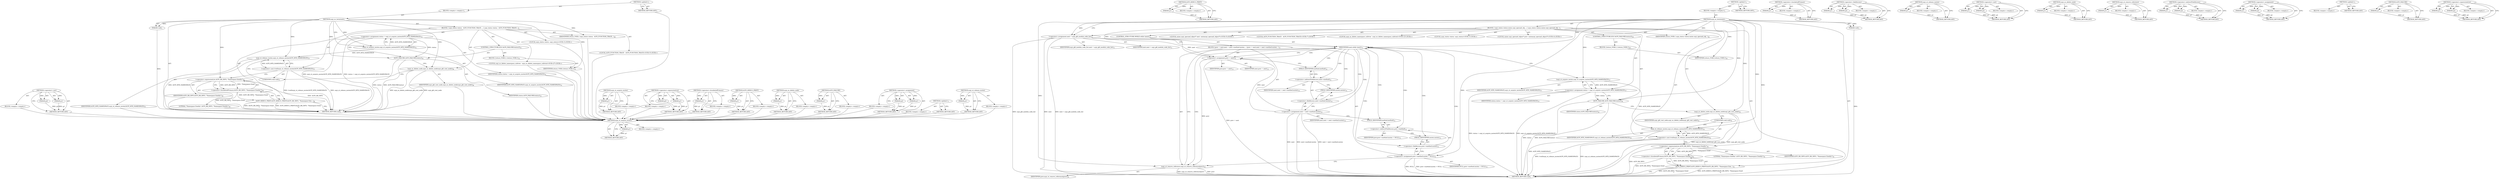 digraph "&lt;operator&gt;.expressionList" {
vulnerable_75 [label=<(METHOD,&lt;operator&gt;.cast)>];
vulnerable_76 [label=<(PARAM,p1)>];
vulnerable_77 [label=<(PARAM,p2)>];
vulnerable_78 [label=<(BLOCK,&lt;empty&gt;,&lt;empty&gt;)>];
vulnerable_79 [label=<(METHOD_RETURN,ANY)>];
vulnerable_6 [label=<(METHOD,&lt;global&gt;)<SUB>1</SUB>>];
vulnerable_7 [label=<(BLOCK,&lt;empty&gt;,&lt;empty&gt;)<SUB>1</SUB>>];
vulnerable_8 [label=<(METHOD,acpi_ns_terminate)<SUB>1</SUB>>];
vulnerable_9 [label=<(PARAM,void)<SUB>1</SUB>>];
vulnerable_10 [label=<(BLOCK,{
 	acpi_status status;
 
 	ACPI_FUNCTION_TRACE...,{
 	acpi_status status;
 
 	ACPI_FUNCTION_TRACE...)<SUB>2</SUB>>];
vulnerable_11 [label="<(LOCAL,acpi_status status: acpi_status)<SUB>3</SUB>>"];
vulnerable_12 [label="<(LOCAL,ACPI_FUNCTION_TRACE : ACPI_FUNCTION_TRACE)<SUB>5</SUB>>"];
vulnerable_13 [label="<(LOCAL,acpi_ns_delete_namespace_subtree : acpi_ns_delete_namespace_subtree)<SUB>27</SUB>>"];
vulnerable_14 [label=<(&lt;operator&gt;.assignment,status = acpi_ut_acquire_mutex(ACPI_MTX_NAMESPACE))<SUB>31</SUB>>];
vulnerable_15 [label=<(IDENTIFIER,status,status = acpi_ut_acquire_mutex(ACPI_MTX_NAMESPACE))<SUB>31</SUB>>];
vulnerable_16 [label=<(acpi_ut_acquire_mutex,acpi_ut_acquire_mutex(ACPI_MTX_NAMESPACE))<SUB>31</SUB>>];
vulnerable_17 [label=<(IDENTIFIER,ACPI_MTX_NAMESPACE,acpi_ut_acquire_mutex(ACPI_MTX_NAMESPACE))<SUB>31</SUB>>];
vulnerable_18 [label=<(CONTROL_STRUCTURE,IF,if (ACPI_FAILURE(status)))<SUB>32</SUB>>];
vulnerable_19 [label=<(ACPI_FAILURE,ACPI_FAILURE(status))<SUB>32</SUB>>];
vulnerable_20 [label=<(IDENTIFIER,status,ACPI_FAILURE(status))<SUB>32</SUB>>];
vulnerable_21 [label=<(BLOCK,{
		return_VOID;
	},{
		return_VOID;
	})<SUB>32</SUB>>];
vulnerable_22 [label=<(IDENTIFIER,return_VOID,{
		return_VOID;
	})<SUB>33</SUB>>];
vulnerable_23 [label=<(acpi_ns_delete_node,acpi_ns_delete_node(acpi_gbl_root_node))<SUB>36</SUB>>];
vulnerable_24 [label=<(IDENTIFIER,acpi_gbl_root_node,acpi_ns_delete_node(acpi_gbl_root_node))<SUB>36</SUB>>];
vulnerable_25 [label=<(&lt;operator&gt;.cast,(void)acpi_ut_release_mutex(ACPI_MTX_NAMESPACE))<SUB>37</SUB>>];
vulnerable_26 [label=<(UNKNOWN,void,void)<SUB>37</SUB>>];
vulnerable_27 [label=<(acpi_ut_release_mutex,acpi_ut_release_mutex(ACPI_MTX_NAMESPACE))<SUB>37</SUB>>];
vulnerable_28 [label=<(IDENTIFIER,ACPI_MTX_NAMESPACE,acpi_ut_release_mutex(ACPI_MTX_NAMESPACE))<SUB>37</SUB>>];
vulnerable_29 [label=<(ACPI_DEBUG_PRINT,ACPI_DEBUG_PRINT((ACPI_DB_INFO, &quot;Namespace free...)<SUB>39</SUB>>];
vulnerable_30 [label=<(&lt;operator&gt;.bracketedPrimary,(ACPI_DB_INFO, &quot;Namespace freed\n&quot;))<SUB>39</SUB>>];
vulnerable_31 [label=<(&lt;operator&gt;.expressionList,ACPI_DB_INFO, &quot;Namespace freed\n&quot;)<SUB>39</SUB>>];
vulnerable_32 [label=<(IDENTIFIER,ACPI_DB_INFO,ACPI_DB_INFO, &quot;Namespace freed\n&quot;)<SUB>39</SUB>>];
vulnerable_33 [label=<(LITERAL,&quot;Namespace freed\n&quot;,ACPI_DB_INFO, &quot;Namespace freed\n&quot;)<SUB>39</SUB>>];
vulnerable_34 [label=<(IDENTIFIER,return_VOID,{
 	acpi_status status;
 
 	ACPI_FUNCTION_TRACE...)<SUB>40</SUB>>];
vulnerable_35 [label=<(METHOD_RETURN,void)<SUB>1</SUB>>];
vulnerable_37 [label=<(METHOD_RETURN,ANY)<SUB>1</SUB>>];
vulnerable_63 [label=<(METHOD,acpi_ut_acquire_mutex)>];
vulnerable_64 [label=<(PARAM,p1)>];
vulnerable_65 [label=<(BLOCK,&lt;empty&gt;,&lt;empty&gt;)>];
vulnerable_66 [label=<(METHOD_RETURN,ANY)>];
vulnerable_92 [label=<(METHOD,&lt;operator&gt;.expressionList)>];
vulnerable_93 [label=<(PARAM,p1)>];
vulnerable_94 [label=<(PARAM,p2)>];
vulnerable_95 [label=<(BLOCK,&lt;empty&gt;,&lt;empty&gt;)>];
vulnerable_96 [label=<(METHOD_RETURN,ANY)>];
vulnerable_88 [label=<(METHOD,&lt;operator&gt;.bracketedPrimary)>];
vulnerable_89 [label=<(PARAM,p1)>];
vulnerable_90 [label=<(BLOCK,&lt;empty&gt;,&lt;empty&gt;)>];
vulnerable_91 [label=<(METHOD_RETURN,ANY)>];
vulnerable_84 [label=<(METHOD,ACPI_DEBUG_PRINT)>];
vulnerable_85 [label=<(PARAM,p1)>];
vulnerable_86 [label=<(BLOCK,&lt;empty&gt;,&lt;empty&gt;)>];
vulnerable_87 [label=<(METHOD_RETURN,ANY)>];
vulnerable_71 [label=<(METHOD,acpi_ns_delete_node)>];
vulnerable_72 [label=<(PARAM,p1)>];
vulnerable_73 [label=<(BLOCK,&lt;empty&gt;,&lt;empty&gt;)>];
vulnerable_74 [label=<(METHOD_RETURN,ANY)>];
vulnerable_67 [label=<(METHOD,ACPI_FAILURE)>];
vulnerable_68 [label=<(PARAM,p1)>];
vulnerable_69 [label=<(BLOCK,&lt;empty&gt;,&lt;empty&gt;)>];
vulnerable_70 [label=<(METHOD_RETURN,ANY)>];
vulnerable_58 [label=<(METHOD,&lt;operator&gt;.assignment)>];
vulnerable_59 [label=<(PARAM,p1)>];
vulnerable_60 [label=<(PARAM,p2)>];
vulnerable_61 [label=<(BLOCK,&lt;empty&gt;,&lt;empty&gt;)>];
vulnerable_62 [label=<(METHOD_RETURN,ANY)>];
vulnerable_52 [label=<(METHOD,&lt;global&gt;)<SUB>1</SUB>>];
vulnerable_53 [label=<(BLOCK,&lt;empty&gt;,&lt;empty&gt;)>];
vulnerable_54 [label=<(METHOD_RETURN,ANY)>];
vulnerable_80 [label=<(METHOD,acpi_ut_release_mutex)>];
vulnerable_81 [label=<(PARAM,p1)>];
vulnerable_82 [label=<(BLOCK,&lt;empty&gt;,&lt;empty&gt;)>];
vulnerable_83 [label=<(METHOD_RETURN,ANY)>];
fixed_106 [label=<(METHOD,acpi_ut_acquire_mutex)>];
fixed_107 [label=<(PARAM,p1)>];
fixed_108 [label=<(BLOCK,&lt;empty&gt;,&lt;empty&gt;)>];
fixed_109 [label=<(METHOD_RETURN,ANY)>];
fixed_127 [label=<(METHOD,ACPI_DEBUG_PRINT)>];
fixed_128 [label=<(PARAM,p1)>];
fixed_129 [label=<(BLOCK,&lt;empty&gt;,&lt;empty&gt;)>];
fixed_130 [label=<(METHOD_RETURN,ANY)>];
fixed_6 [label=<(METHOD,&lt;global&gt;)<SUB>1</SUB>>];
fixed_7 [label=<(BLOCK,&lt;empty&gt;,&lt;empty&gt;)<SUB>1</SUB>>];
fixed_8 [label=<(METHOD,acpi_ns_terminate)<SUB>1</SUB>>];
fixed_9 [label=<(PARAM,void)<SUB>1</SUB>>];
fixed_10 [label=<(BLOCK,{
 	acpi_status status;
	union acpi_operand_obj...,{
 	acpi_status status;
	union acpi_operand_obj...)<SUB>2</SUB>>];
fixed_11 [label="<(LOCAL,acpi_status status: acpi_status)<SUB>3</SUB>>"];
fixed_12 [label="<(LOCAL,union acpi_operand_object* prev: unionacpi_operand_object*)<SUB>4</SUB>>"];
fixed_13 [label="<(LOCAL,union acpi_operand_object* next: unionacpi_operand_object*)<SUB>5</SUB>>"];
fixed_14 [label="<(LOCAL,ACPI_FUNCTION_TRACE : ACPI_FUNCTION_TRACE)<SUB>7</SUB>>"];
fixed_15 [label=<(&lt;operator&gt;.assignment,next = acpi_gbl_module_code_list)<SUB>11</SUB>>];
fixed_16 [label=<(IDENTIFIER,next,next = acpi_gbl_module_code_list)<SUB>11</SUB>>];
fixed_17 [label=<(IDENTIFIER,acpi_gbl_module_code_list,next = acpi_gbl_module_code_list)<SUB>11</SUB>>];
fixed_18 [label=<(CONTROL_STRUCTURE,WHILE,while (next))<SUB>12</SUB>>];
fixed_19 [label=<(IDENTIFIER,next,while (next))<SUB>12</SUB>>];
fixed_20 [label=<(BLOCK,{
		prev = next;
		next = next-&gt;method.mutex;
	...,{
		prev = next;
		next = next-&gt;method.mutex;
	...)<SUB>12</SUB>>];
fixed_21 [label=<(&lt;operator&gt;.assignment,prev = next)<SUB>13</SUB>>];
fixed_22 [label=<(IDENTIFIER,prev,prev = next)<SUB>13</SUB>>];
fixed_23 [label=<(IDENTIFIER,next,prev = next)<SUB>13</SUB>>];
fixed_24 [label=<(&lt;operator&gt;.assignment,next = next-&gt;method.mutex)<SUB>14</SUB>>];
fixed_25 [label=<(IDENTIFIER,next,next = next-&gt;method.mutex)<SUB>14</SUB>>];
fixed_26 [label=<(&lt;operator&gt;.fieldAccess,next-&gt;method.mutex)<SUB>14</SUB>>];
fixed_27 [label=<(&lt;operator&gt;.indirectFieldAccess,next-&gt;method)<SUB>14</SUB>>];
fixed_28 [label=<(IDENTIFIER,next,next = next-&gt;method.mutex)<SUB>14</SUB>>];
fixed_29 [label=<(FIELD_IDENTIFIER,method,method)<SUB>14</SUB>>];
fixed_30 [label=<(FIELD_IDENTIFIER,mutex,mutex)<SUB>14</SUB>>];
fixed_31 [label=<(&lt;operator&gt;.assignment,prev-&gt;method.mutex = NULL)<SUB>15</SUB>>];
fixed_32 [label=<(&lt;operator&gt;.fieldAccess,prev-&gt;method.mutex)<SUB>15</SUB>>];
fixed_33 [label=<(&lt;operator&gt;.indirectFieldAccess,prev-&gt;method)<SUB>15</SUB>>];
fixed_34 [label=<(IDENTIFIER,prev,prev-&gt;method.mutex = NULL)<SUB>15</SUB>>];
fixed_35 [label=<(FIELD_IDENTIFIER,method,method)<SUB>15</SUB>>];
fixed_36 [label=<(FIELD_IDENTIFIER,mutex,mutex)<SUB>15</SUB>>];
fixed_37 [label=<(IDENTIFIER,NULL,prev-&gt;method.mutex = NULL)<SUB>15</SUB>>];
fixed_38 [label=<(acpi_ut_remove_reference,acpi_ut_remove_reference(prev))<SUB>16</SUB>>];
fixed_39 [label=<(IDENTIFIER,prev,acpi_ut_remove_reference(prev))<SUB>16</SUB>>];
fixed_40 [label="<(LOCAL,acpi_ns_delete_namespace_subtree : acpi_ns_delete_namespace_subtree)<SUB>23</SUB>>"];
fixed_41 [label=<(&lt;operator&gt;.assignment,status = acpi_ut_acquire_mutex(ACPI_MTX_NAMESPACE))<SUB>27</SUB>>];
fixed_42 [label=<(IDENTIFIER,status,status = acpi_ut_acquire_mutex(ACPI_MTX_NAMESPACE))<SUB>27</SUB>>];
fixed_43 [label=<(acpi_ut_acquire_mutex,acpi_ut_acquire_mutex(ACPI_MTX_NAMESPACE))<SUB>27</SUB>>];
fixed_44 [label=<(IDENTIFIER,ACPI_MTX_NAMESPACE,acpi_ut_acquire_mutex(ACPI_MTX_NAMESPACE))<SUB>27</SUB>>];
fixed_45 [label=<(CONTROL_STRUCTURE,IF,if (ACPI_FAILURE(status)))<SUB>28</SUB>>];
fixed_46 [label=<(ACPI_FAILURE,ACPI_FAILURE(status))<SUB>28</SUB>>];
fixed_47 [label=<(IDENTIFIER,status,ACPI_FAILURE(status))<SUB>28</SUB>>];
fixed_48 [label=<(BLOCK,{
		return_VOID;
	},{
		return_VOID;
	})<SUB>28</SUB>>];
fixed_49 [label=<(IDENTIFIER,return_VOID,{
		return_VOID;
	})<SUB>29</SUB>>];
fixed_50 [label=<(acpi_ns_delete_node,acpi_ns_delete_node(acpi_gbl_root_node))<SUB>32</SUB>>];
fixed_51 [label=<(IDENTIFIER,acpi_gbl_root_node,acpi_ns_delete_node(acpi_gbl_root_node))<SUB>32</SUB>>];
fixed_52 [label=<(&lt;operator&gt;.cast,(void)acpi_ut_release_mutex(ACPI_MTX_NAMESPACE))<SUB>33</SUB>>];
fixed_53 [label=<(UNKNOWN,void,void)<SUB>33</SUB>>];
fixed_54 [label=<(acpi_ut_release_mutex,acpi_ut_release_mutex(ACPI_MTX_NAMESPACE))<SUB>33</SUB>>];
fixed_55 [label=<(IDENTIFIER,ACPI_MTX_NAMESPACE,acpi_ut_release_mutex(ACPI_MTX_NAMESPACE))<SUB>33</SUB>>];
fixed_56 [label=<(ACPI_DEBUG_PRINT,ACPI_DEBUG_PRINT((ACPI_DB_INFO, &quot;Namespace free...)<SUB>35</SUB>>];
fixed_57 [label=<(&lt;operator&gt;.bracketedPrimary,(ACPI_DB_INFO, &quot;Namespace freed\n&quot;))<SUB>35</SUB>>];
fixed_58 [label=<(&lt;operator&gt;.expressionList,ACPI_DB_INFO, &quot;Namespace freed\n&quot;)<SUB>35</SUB>>];
fixed_59 [label=<(IDENTIFIER,ACPI_DB_INFO,ACPI_DB_INFO, &quot;Namespace freed\n&quot;)<SUB>35</SUB>>];
fixed_60 [label=<(LITERAL,&quot;Namespace freed\n&quot;,ACPI_DB_INFO, &quot;Namespace freed\n&quot;)<SUB>35</SUB>>];
fixed_61 [label=<(IDENTIFIER,return_VOID,{
 	acpi_status status;
	union acpi_operand_obj...)<SUB>36</SUB>>];
fixed_62 [label=<(METHOD_RETURN,void)<SUB>1</SUB>>];
fixed_64 [label=<(METHOD_RETURN,ANY)<SUB>1</SUB>>];
fixed_131 [label=<(METHOD,&lt;operator&gt;.bracketedPrimary)>];
fixed_132 [label=<(PARAM,p1)>];
fixed_133 [label=<(BLOCK,&lt;empty&gt;,&lt;empty&gt;)>];
fixed_134 [label=<(METHOD_RETURN,ANY)>];
fixed_92 [label=<(METHOD,&lt;operator&gt;.fieldAccess)>];
fixed_93 [label=<(PARAM,p1)>];
fixed_94 [label=<(PARAM,p2)>];
fixed_95 [label=<(BLOCK,&lt;empty&gt;,&lt;empty&gt;)>];
fixed_96 [label=<(METHOD_RETURN,ANY)>];
fixed_123 [label=<(METHOD,acpi_ut_release_mutex)>];
fixed_124 [label=<(PARAM,p1)>];
fixed_125 [label=<(BLOCK,&lt;empty&gt;,&lt;empty&gt;)>];
fixed_126 [label=<(METHOD_RETURN,ANY)>];
fixed_118 [label=<(METHOD,&lt;operator&gt;.cast)>];
fixed_119 [label=<(PARAM,p1)>];
fixed_120 [label=<(PARAM,p2)>];
fixed_121 [label=<(BLOCK,&lt;empty&gt;,&lt;empty&gt;)>];
fixed_122 [label=<(METHOD_RETURN,ANY)>];
fixed_114 [label=<(METHOD,acpi_ns_delete_node)>];
fixed_115 [label=<(PARAM,p1)>];
fixed_116 [label=<(BLOCK,&lt;empty&gt;,&lt;empty&gt;)>];
fixed_117 [label=<(METHOD_RETURN,ANY)>];
fixed_102 [label=<(METHOD,acpi_ut_remove_reference)>];
fixed_103 [label=<(PARAM,p1)>];
fixed_104 [label=<(BLOCK,&lt;empty&gt;,&lt;empty&gt;)>];
fixed_105 [label=<(METHOD_RETURN,ANY)>];
fixed_97 [label=<(METHOD,&lt;operator&gt;.indirectFieldAccess)>];
fixed_98 [label=<(PARAM,p1)>];
fixed_99 [label=<(PARAM,p2)>];
fixed_100 [label=<(BLOCK,&lt;empty&gt;,&lt;empty&gt;)>];
fixed_101 [label=<(METHOD_RETURN,ANY)>];
fixed_87 [label=<(METHOD,&lt;operator&gt;.assignment)>];
fixed_88 [label=<(PARAM,p1)>];
fixed_89 [label=<(PARAM,p2)>];
fixed_90 [label=<(BLOCK,&lt;empty&gt;,&lt;empty&gt;)>];
fixed_91 [label=<(METHOD_RETURN,ANY)>];
fixed_81 [label=<(METHOD,&lt;global&gt;)<SUB>1</SUB>>];
fixed_82 [label=<(BLOCK,&lt;empty&gt;,&lt;empty&gt;)>];
fixed_83 [label=<(METHOD_RETURN,ANY)>];
fixed_110 [label=<(METHOD,ACPI_FAILURE)>];
fixed_111 [label=<(PARAM,p1)>];
fixed_112 [label=<(BLOCK,&lt;empty&gt;,&lt;empty&gt;)>];
fixed_113 [label=<(METHOD_RETURN,ANY)>];
fixed_135 [label=<(METHOD,&lt;operator&gt;.expressionList)>];
fixed_136 [label=<(PARAM,p1)>];
fixed_137 [label=<(PARAM,p2)>];
fixed_138 [label=<(BLOCK,&lt;empty&gt;,&lt;empty&gt;)>];
fixed_139 [label=<(METHOD_RETURN,ANY)>];
vulnerable_75 -> vulnerable_76  [key=0, label="AST: "];
vulnerable_75 -> vulnerable_76  [key=1, label="DDG: "];
vulnerable_75 -> vulnerable_78  [key=0, label="AST: "];
vulnerable_75 -> vulnerable_77  [key=0, label="AST: "];
vulnerable_75 -> vulnerable_77  [key=1, label="DDG: "];
vulnerable_75 -> vulnerable_79  [key=0, label="AST: "];
vulnerable_75 -> vulnerable_79  [key=1, label="CFG: "];
vulnerable_76 -> vulnerable_79  [key=0, label="DDG: p1"];
vulnerable_77 -> vulnerable_79  [key=0, label="DDG: p2"];
vulnerable_78 -> fixed_106  [key=0];
vulnerable_79 -> fixed_106  [key=0];
vulnerable_6 -> vulnerable_7  [key=0, label="AST: "];
vulnerable_6 -> vulnerable_37  [key=0, label="AST: "];
vulnerable_6 -> vulnerable_37  [key=1, label="CFG: "];
vulnerable_7 -> vulnerable_8  [key=0, label="AST: "];
vulnerable_8 -> vulnerable_9  [key=0, label="AST: "];
vulnerable_8 -> vulnerable_9  [key=1, label="DDG: "];
vulnerable_8 -> vulnerable_10  [key=0, label="AST: "];
vulnerable_8 -> vulnerable_35  [key=0, label="AST: "];
vulnerable_8 -> vulnerable_16  [key=0, label="CFG: "];
vulnerable_8 -> vulnerable_16  [key=1, label="DDG: "];
vulnerable_8 -> vulnerable_34  [key=0, label="DDG: "];
vulnerable_8 -> vulnerable_23  [key=0, label="DDG: "];
vulnerable_8 -> vulnerable_19  [key=0, label="DDG: "];
vulnerable_8 -> vulnerable_22  [key=0, label="DDG: "];
vulnerable_8 -> vulnerable_27  [key=0, label="DDG: "];
vulnerable_8 -> vulnerable_31  [key=0, label="DDG: "];
vulnerable_9 -> vulnerable_35  [key=0, label="DDG: "];
vulnerable_10 -> vulnerable_11  [key=0, label="AST: "];
vulnerable_10 -> vulnerable_12  [key=0, label="AST: "];
vulnerable_10 -> vulnerable_13  [key=0, label="AST: "];
vulnerable_10 -> vulnerable_14  [key=0, label="AST: "];
vulnerable_10 -> vulnerable_18  [key=0, label="AST: "];
vulnerable_10 -> vulnerable_23  [key=0, label="AST: "];
vulnerable_10 -> vulnerable_25  [key=0, label="AST: "];
vulnerable_10 -> vulnerable_29  [key=0, label="AST: "];
vulnerable_10 -> vulnerable_34  [key=0, label="AST: "];
vulnerable_11 -> fixed_106  [key=0];
vulnerable_12 -> fixed_106  [key=0];
vulnerable_13 -> fixed_106  [key=0];
vulnerable_14 -> vulnerable_15  [key=0, label="AST: "];
vulnerable_14 -> vulnerable_16  [key=0, label="AST: "];
vulnerable_14 -> vulnerable_19  [key=0, label="CFG: "];
vulnerable_14 -> vulnerable_19  [key=1, label="DDG: status"];
vulnerable_14 -> vulnerable_35  [key=0, label="DDG: acpi_ut_acquire_mutex(ACPI_MTX_NAMESPACE)"];
vulnerable_14 -> vulnerable_35  [key=1, label="DDG: status = acpi_ut_acquire_mutex(ACPI_MTX_NAMESPACE)"];
vulnerable_15 -> fixed_106  [key=0];
vulnerable_16 -> vulnerable_17  [key=0, label="AST: "];
vulnerable_16 -> vulnerable_14  [key=0, label="CFG: "];
vulnerable_16 -> vulnerable_14  [key=1, label="DDG: ACPI_MTX_NAMESPACE"];
vulnerable_16 -> vulnerable_27  [key=0, label="DDG: ACPI_MTX_NAMESPACE"];
vulnerable_17 -> fixed_106  [key=0];
vulnerable_18 -> vulnerable_19  [key=0, label="AST: "];
vulnerable_18 -> vulnerable_21  [key=0, label="AST: "];
vulnerable_19 -> vulnerable_20  [key=0, label="AST: "];
vulnerable_19 -> vulnerable_23  [key=0, label="CFG: "];
vulnerable_19 -> vulnerable_35  [key=0, label="DDG: status"];
vulnerable_19 -> vulnerable_35  [key=1, label="DDG: ACPI_FAILURE(status)"];
vulnerable_20 -> fixed_106  [key=0];
vulnerable_21 -> vulnerable_22  [key=0, label="AST: "];
vulnerable_22 -> fixed_106  [key=0];
vulnerable_23 -> vulnerable_24  [key=0, label="AST: "];
vulnerable_23 -> vulnerable_26  [key=0, label="CFG: "];
vulnerable_23 -> vulnerable_35  [key=0, label="DDG: acpi_ns_delete_node(acpi_gbl_root_node)"];
vulnerable_23 -> vulnerable_35  [key=1, label="DDG: acpi_gbl_root_node"];
vulnerable_24 -> fixed_106  [key=0];
vulnerable_25 -> vulnerable_26  [key=0, label="AST: "];
vulnerable_25 -> vulnerable_27  [key=0, label="AST: "];
vulnerable_25 -> vulnerable_31  [key=0, label="CFG: "];
vulnerable_25 -> vulnerable_35  [key=0, label="DDG: acpi_ut_release_mutex(ACPI_MTX_NAMESPACE)"];
vulnerable_25 -> vulnerable_35  [key=1, label="DDG: (void)acpi_ut_release_mutex(ACPI_MTX_NAMESPACE)"];
vulnerable_26 -> vulnerable_27  [key=0, label="CFG: "];
vulnerable_27 -> vulnerable_28  [key=0, label="AST: "];
vulnerable_27 -> vulnerable_25  [key=0, label="CFG: "];
vulnerable_27 -> vulnerable_25  [key=1, label="DDG: ACPI_MTX_NAMESPACE"];
vulnerable_27 -> vulnerable_35  [key=0, label="DDG: ACPI_MTX_NAMESPACE"];
vulnerable_28 -> fixed_106  [key=0];
vulnerable_29 -> vulnerable_30  [key=0, label="AST: "];
vulnerable_29 -> vulnerable_35  [key=0, label="CFG: "];
vulnerable_29 -> vulnerable_35  [key=1, label="DDG: (ACPI_DB_INFO, &quot;Namespace freed\n&quot;)"];
vulnerable_29 -> vulnerable_35  [key=2, label="DDG: ACPI_DEBUG_PRINT((ACPI_DB_INFO, &quot;Namespace freed\n&quot;))"];
vulnerable_30 -> vulnerable_31  [key=0, label="AST: "];
vulnerable_30 -> vulnerable_29  [key=0, label="CFG: "];
vulnerable_30 -> vulnerable_29  [key=1, label="DDG: ACPI_DB_INFO, &quot;Namespace freed\n&quot;"];
vulnerable_30 -> vulnerable_35  [key=0, label="DDG: ACPI_DB_INFO, &quot;Namespace freed\n&quot;"];
vulnerable_31 -> vulnerable_32  [key=0, label="AST: "];
vulnerable_31 -> vulnerable_33  [key=0, label="AST: "];
vulnerable_31 -> vulnerable_30  [key=0, label="CFG: "];
vulnerable_31 -> vulnerable_30  [key=1, label="DDG: ACPI_DB_INFO"];
vulnerable_31 -> vulnerable_30  [key=2, label="DDG: &quot;Namespace freed\n&quot;"];
vulnerable_31 -> vulnerable_35  [key=0, label="DDG: ACPI_DB_INFO"];
vulnerable_32 -> fixed_106  [key=0];
vulnerable_33 -> fixed_106  [key=0];
vulnerable_34 -> fixed_106  [key=0];
vulnerable_35 -> fixed_106  [key=0];
vulnerable_37 -> fixed_106  [key=0];
vulnerable_63 -> vulnerable_64  [key=0, label="AST: "];
vulnerable_63 -> vulnerable_64  [key=1, label="DDG: "];
vulnerable_63 -> vulnerable_65  [key=0, label="AST: "];
vulnerable_63 -> vulnerable_66  [key=0, label="AST: "];
vulnerable_63 -> vulnerable_66  [key=1, label="CFG: "];
vulnerable_64 -> vulnerable_66  [key=0, label="DDG: p1"];
vulnerable_65 -> fixed_106  [key=0];
vulnerable_66 -> fixed_106  [key=0];
vulnerable_92 -> vulnerable_93  [key=0, label="AST: "];
vulnerable_92 -> vulnerable_93  [key=1, label="DDG: "];
vulnerable_92 -> vulnerable_95  [key=0, label="AST: "];
vulnerable_92 -> vulnerable_94  [key=0, label="AST: "];
vulnerable_92 -> vulnerable_94  [key=1, label="DDG: "];
vulnerable_92 -> vulnerable_96  [key=0, label="AST: "];
vulnerable_92 -> vulnerable_96  [key=1, label="CFG: "];
vulnerable_93 -> vulnerable_96  [key=0, label="DDG: p1"];
vulnerable_94 -> vulnerable_96  [key=0, label="DDG: p2"];
vulnerable_95 -> fixed_106  [key=0];
vulnerable_96 -> fixed_106  [key=0];
vulnerable_88 -> vulnerable_89  [key=0, label="AST: "];
vulnerable_88 -> vulnerable_89  [key=1, label="DDG: "];
vulnerable_88 -> vulnerable_90  [key=0, label="AST: "];
vulnerable_88 -> vulnerable_91  [key=0, label="AST: "];
vulnerable_88 -> vulnerable_91  [key=1, label="CFG: "];
vulnerable_89 -> vulnerable_91  [key=0, label="DDG: p1"];
vulnerable_90 -> fixed_106  [key=0];
vulnerable_91 -> fixed_106  [key=0];
vulnerable_84 -> vulnerable_85  [key=0, label="AST: "];
vulnerable_84 -> vulnerable_85  [key=1, label="DDG: "];
vulnerable_84 -> vulnerable_86  [key=0, label="AST: "];
vulnerable_84 -> vulnerable_87  [key=0, label="AST: "];
vulnerable_84 -> vulnerable_87  [key=1, label="CFG: "];
vulnerable_85 -> vulnerable_87  [key=0, label="DDG: p1"];
vulnerable_86 -> fixed_106  [key=0];
vulnerable_87 -> fixed_106  [key=0];
vulnerable_71 -> vulnerable_72  [key=0, label="AST: "];
vulnerable_71 -> vulnerable_72  [key=1, label="DDG: "];
vulnerable_71 -> vulnerable_73  [key=0, label="AST: "];
vulnerable_71 -> vulnerable_74  [key=0, label="AST: "];
vulnerable_71 -> vulnerable_74  [key=1, label="CFG: "];
vulnerable_72 -> vulnerable_74  [key=0, label="DDG: p1"];
vulnerable_73 -> fixed_106  [key=0];
vulnerable_74 -> fixed_106  [key=0];
vulnerable_67 -> vulnerable_68  [key=0, label="AST: "];
vulnerable_67 -> vulnerable_68  [key=1, label="DDG: "];
vulnerable_67 -> vulnerable_69  [key=0, label="AST: "];
vulnerable_67 -> vulnerable_70  [key=0, label="AST: "];
vulnerable_67 -> vulnerable_70  [key=1, label="CFG: "];
vulnerable_68 -> vulnerable_70  [key=0, label="DDG: p1"];
vulnerable_69 -> fixed_106  [key=0];
vulnerable_70 -> fixed_106  [key=0];
vulnerable_58 -> vulnerable_59  [key=0, label="AST: "];
vulnerable_58 -> vulnerable_59  [key=1, label="DDG: "];
vulnerable_58 -> vulnerable_61  [key=0, label="AST: "];
vulnerable_58 -> vulnerable_60  [key=0, label="AST: "];
vulnerable_58 -> vulnerable_60  [key=1, label="DDG: "];
vulnerable_58 -> vulnerable_62  [key=0, label="AST: "];
vulnerable_58 -> vulnerable_62  [key=1, label="CFG: "];
vulnerable_59 -> vulnerable_62  [key=0, label="DDG: p1"];
vulnerable_60 -> vulnerable_62  [key=0, label="DDG: p2"];
vulnerable_61 -> fixed_106  [key=0];
vulnerable_62 -> fixed_106  [key=0];
vulnerable_52 -> vulnerable_53  [key=0, label="AST: "];
vulnerable_52 -> vulnerable_54  [key=0, label="AST: "];
vulnerable_52 -> vulnerable_54  [key=1, label="CFG: "];
vulnerable_53 -> fixed_106  [key=0];
vulnerable_54 -> fixed_106  [key=0];
vulnerable_80 -> vulnerable_81  [key=0, label="AST: "];
vulnerable_80 -> vulnerable_81  [key=1, label="DDG: "];
vulnerable_80 -> vulnerable_82  [key=0, label="AST: "];
vulnerable_80 -> vulnerable_83  [key=0, label="AST: "];
vulnerable_80 -> vulnerable_83  [key=1, label="CFG: "];
vulnerable_81 -> vulnerable_83  [key=0, label="DDG: p1"];
vulnerable_82 -> fixed_106  [key=0];
vulnerable_83 -> fixed_106  [key=0];
fixed_106 -> fixed_107  [key=0, label="AST: "];
fixed_106 -> fixed_107  [key=1, label="DDG: "];
fixed_106 -> fixed_108  [key=0, label="AST: "];
fixed_106 -> fixed_109  [key=0, label="AST: "];
fixed_106 -> fixed_109  [key=1, label="CFG: "];
fixed_107 -> fixed_109  [key=0, label="DDG: p1"];
fixed_127 -> fixed_128  [key=0, label="AST: "];
fixed_127 -> fixed_128  [key=1, label="DDG: "];
fixed_127 -> fixed_129  [key=0, label="AST: "];
fixed_127 -> fixed_130  [key=0, label="AST: "];
fixed_127 -> fixed_130  [key=1, label="CFG: "];
fixed_128 -> fixed_130  [key=0, label="DDG: p1"];
fixed_6 -> fixed_7  [key=0, label="AST: "];
fixed_6 -> fixed_64  [key=0, label="AST: "];
fixed_6 -> fixed_64  [key=1, label="CFG: "];
fixed_7 -> fixed_8  [key=0, label="AST: "];
fixed_8 -> fixed_9  [key=0, label="AST: "];
fixed_8 -> fixed_9  [key=1, label="DDG: "];
fixed_8 -> fixed_10  [key=0, label="AST: "];
fixed_8 -> fixed_62  [key=0, label="AST: "];
fixed_8 -> fixed_15  [key=0, label="CFG: "];
fixed_8 -> fixed_15  [key=1, label="DDG: "];
fixed_8 -> fixed_61  [key=0, label="DDG: "];
fixed_8 -> fixed_19  [key=0, label="DDG: "];
fixed_8 -> fixed_50  [key=0, label="DDG: "];
fixed_8 -> fixed_21  [key=0, label="DDG: "];
fixed_8 -> fixed_31  [key=0, label="DDG: "];
fixed_8 -> fixed_43  [key=0, label="DDG: "];
fixed_8 -> fixed_46  [key=0, label="DDG: "];
fixed_8 -> fixed_49  [key=0, label="DDG: "];
fixed_8 -> fixed_54  [key=0, label="DDG: "];
fixed_8 -> fixed_38  [key=0, label="DDG: "];
fixed_8 -> fixed_58  [key=0, label="DDG: "];
fixed_9 -> fixed_62  [key=0, label="DDG: "];
fixed_10 -> fixed_11  [key=0, label="AST: "];
fixed_10 -> fixed_12  [key=0, label="AST: "];
fixed_10 -> fixed_13  [key=0, label="AST: "];
fixed_10 -> fixed_14  [key=0, label="AST: "];
fixed_10 -> fixed_15  [key=0, label="AST: "];
fixed_10 -> fixed_18  [key=0, label="AST: "];
fixed_10 -> fixed_40  [key=0, label="AST: "];
fixed_10 -> fixed_41  [key=0, label="AST: "];
fixed_10 -> fixed_45  [key=0, label="AST: "];
fixed_10 -> fixed_50  [key=0, label="AST: "];
fixed_10 -> fixed_52  [key=0, label="AST: "];
fixed_10 -> fixed_56  [key=0, label="AST: "];
fixed_10 -> fixed_61  [key=0, label="AST: "];
fixed_15 -> fixed_16  [key=0, label="AST: "];
fixed_15 -> fixed_17  [key=0, label="AST: "];
fixed_15 -> fixed_19  [key=0, label="CFG: "];
fixed_15 -> fixed_62  [key=0, label="DDG: next"];
fixed_15 -> fixed_62  [key=1, label="DDG: next = acpi_gbl_module_code_list"];
fixed_15 -> fixed_62  [key=2, label="DDG: acpi_gbl_module_code_list"];
fixed_15 -> fixed_21  [key=0, label="DDG: next"];
fixed_18 -> fixed_19  [key=0, label="AST: "];
fixed_18 -> fixed_20  [key=0, label="AST: "];
fixed_19 -> fixed_21  [key=0, label="CFG: "];
fixed_19 -> fixed_21  [key=1, label="CDG: "];
fixed_19 -> fixed_43  [key=0, label="CFG: "];
fixed_19 -> fixed_24  [key=0, label="CDG: "];
fixed_19 -> fixed_30  [key=0, label="CDG: "];
fixed_19 -> fixed_29  [key=0, label="CDG: "];
fixed_19 -> fixed_32  [key=0, label="CDG: "];
fixed_19 -> fixed_33  [key=0, label="CDG: "];
fixed_19 -> fixed_26  [key=0, label="CDG: "];
fixed_19 -> fixed_19  [key=0, label="CDG: "];
fixed_19 -> fixed_36  [key=0, label="CDG: "];
fixed_19 -> fixed_35  [key=0, label="CDG: "];
fixed_19 -> fixed_38  [key=0, label="CDG: "];
fixed_19 -> fixed_27  [key=0, label="CDG: "];
fixed_19 -> fixed_31  [key=0, label="CDG: "];
fixed_20 -> fixed_21  [key=0, label="AST: "];
fixed_20 -> fixed_24  [key=0, label="AST: "];
fixed_20 -> fixed_31  [key=0, label="AST: "];
fixed_20 -> fixed_38  [key=0, label="AST: "];
fixed_21 -> fixed_22  [key=0, label="AST: "];
fixed_21 -> fixed_23  [key=0, label="AST: "];
fixed_21 -> fixed_29  [key=0, label="CFG: "];
fixed_21 -> fixed_62  [key=0, label="DDG: prev = next"];
fixed_21 -> fixed_38  [key=0, label="DDG: prev"];
fixed_24 -> fixed_25  [key=0, label="AST: "];
fixed_24 -> fixed_26  [key=0, label="AST: "];
fixed_24 -> fixed_35  [key=0, label="CFG: "];
fixed_24 -> fixed_62  [key=0, label="DDG: next"];
fixed_24 -> fixed_62  [key=1, label="DDG: next-&gt;method.mutex"];
fixed_24 -> fixed_62  [key=2, label="DDG: next = next-&gt;method.mutex"];
fixed_24 -> fixed_21  [key=0, label="DDG: next"];
fixed_26 -> fixed_27  [key=0, label="AST: "];
fixed_26 -> fixed_30  [key=0, label="AST: "];
fixed_26 -> fixed_24  [key=0, label="CFG: "];
fixed_27 -> fixed_28  [key=0, label="AST: "];
fixed_27 -> fixed_29  [key=0, label="AST: "];
fixed_27 -> fixed_30  [key=0, label="CFG: "];
fixed_29 -> fixed_27  [key=0, label="CFG: "];
fixed_30 -> fixed_26  [key=0, label="CFG: "];
fixed_31 -> fixed_32  [key=0, label="AST: "];
fixed_31 -> fixed_37  [key=0, label="AST: "];
fixed_31 -> fixed_38  [key=0, label="CFG: "];
fixed_31 -> fixed_62  [key=0, label="DDG: prev-&gt;method.mutex = NULL"];
fixed_31 -> fixed_62  [key=1, label="DDG: NULL"];
fixed_32 -> fixed_33  [key=0, label="AST: "];
fixed_32 -> fixed_36  [key=0, label="AST: "];
fixed_32 -> fixed_31  [key=0, label="CFG: "];
fixed_33 -> fixed_34  [key=0, label="AST: "];
fixed_33 -> fixed_35  [key=0, label="AST: "];
fixed_33 -> fixed_36  [key=0, label="CFG: "];
fixed_35 -> fixed_33  [key=0, label="CFG: "];
fixed_36 -> fixed_32  [key=0, label="CFG: "];
fixed_38 -> fixed_39  [key=0, label="AST: "];
fixed_38 -> fixed_19  [key=0, label="CFG: "];
fixed_38 -> fixed_62  [key=0, label="DDG: prev"];
fixed_38 -> fixed_62  [key=1, label="DDG: acpi_ut_remove_reference(prev)"];
fixed_41 -> fixed_42  [key=0, label="AST: "];
fixed_41 -> fixed_43  [key=0, label="AST: "];
fixed_41 -> fixed_46  [key=0, label="CFG: "];
fixed_41 -> fixed_46  [key=1, label="DDG: status"];
fixed_41 -> fixed_62  [key=0, label="DDG: acpi_ut_acquire_mutex(ACPI_MTX_NAMESPACE)"];
fixed_41 -> fixed_62  [key=1, label="DDG: status = acpi_ut_acquire_mutex(ACPI_MTX_NAMESPACE)"];
fixed_43 -> fixed_44  [key=0, label="AST: "];
fixed_43 -> fixed_41  [key=0, label="CFG: "];
fixed_43 -> fixed_41  [key=1, label="DDG: ACPI_MTX_NAMESPACE"];
fixed_43 -> fixed_54  [key=0, label="DDG: ACPI_MTX_NAMESPACE"];
fixed_45 -> fixed_46  [key=0, label="AST: "];
fixed_45 -> fixed_48  [key=0, label="AST: "];
fixed_46 -> fixed_47  [key=0, label="AST: "];
fixed_46 -> fixed_50  [key=0, label="CFG: "];
fixed_46 -> fixed_62  [key=0, label="DDG: status"];
fixed_46 -> fixed_62  [key=1, label="DDG: ACPI_FAILURE(status)"];
fixed_48 -> fixed_49  [key=0, label="AST: "];
fixed_50 -> fixed_51  [key=0, label="AST: "];
fixed_50 -> fixed_53  [key=0, label="CFG: "];
fixed_50 -> fixed_62  [key=0, label="DDG: acpi_ns_delete_node(acpi_gbl_root_node)"];
fixed_50 -> fixed_62  [key=1, label="DDG: acpi_gbl_root_node"];
fixed_52 -> fixed_53  [key=0, label="AST: "];
fixed_52 -> fixed_54  [key=0, label="AST: "];
fixed_52 -> fixed_58  [key=0, label="CFG: "];
fixed_52 -> fixed_62  [key=0, label="DDG: acpi_ut_release_mutex(ACPI_MTX_NAMESPACE)"];
fixed_52 -> fixed_62  [key=1, label="DDG: (void)acpi_ut_release_mutex(ACPI_MTX_NAMESPACE)"];
fixed_53 -> fixed_54  [key=0, label="CFG: "];
fixed_54 -> fixed_55  [key=0, label="AST: "];
fixed_54 -> fixed_52  [key=0, label="CFG: "];
fixed_54 -> fixed_52  [key=1, label="DDG: ACPI_MTX_NAMESPACE"];
fixed_54 -> fixed_62  [key=0, label="DDG: ACPI_MTX_NAMESPACE"];
fixed_56 -> fixed_57  [key=0, label="AST: "];
fixed_56 -> fixed_62  [key=0, label="CFG: "];
fixed_56 -> fixed_62  [key=1, label="DDG: (ACPI_DB_INFO, &quot;Namespace freed\n&quot;)"];
fixed_56 -> fixed_62  [key=2, label="DDG: ACPI_DEBUG_PRINT((ACPI_DB_INFO, &quot;Namespace freed\n&quot;))"];
fixed_57 -> fixed_58  [key=0, label="AST: "];
fixed_57 -> fixed_56  [key=0, label="CFG: "];
fixed_57 -> fixed_56  [key=1, label="DDG: ACPI_DB_INFO, &quot;Namespace freed\n&quot;"];
fixed_57 -> fixed_62  [key=0, label="DDG: ACPI_DB_INFO, &quot;Namespace freed\n&quot;"];
fixed_58 -> fixed_59  [key=0, label="AST: "];
fixed_58 -> fixed_60  [key=0, label="AST: "];
fixed_58 -> fixed_57  [key=0, label="CFG: "];
fixed_58 -> fixed_57  [key=1, label="DDG: ACPI_DB_INFO"];
fixed_58 -> fixed_57  [key=2, label="DDG: &quot;Namespace freed\n&quot;"];
fixed_58 -> fixed_62  [key=0, label="DDG: ACPI_DB_INFO"];
fixed_131 -> fixed_132  [key=0, label="AST: "];
fixed_131 -> fixed_132  [key=1, label="DDG: "];
fixed_131 -> fixed_133  [key=0, label="AST: "];
fixed_131 -> fixed_134  [key=0, label="AST: "];
fixed_131 -> fixed_134  [key=1, label="CFG: "];
fixed_132 -> fixed_134  [key=0, label="DDG: p1"];
fixed_92 -> fixed_93  [key=0, label="AST: "];
fixed_92 -> fixed_93  [key=1, label="DDG: "];
fixed_92 -> fixed_95  [key=0, label="AST: "];
fixed_92 -> fixed_94  [key=0, label="AST: "];
fixed_92 -> fixed_94  [key=1, label="DDG: "];
fixed_92 -> fixed_96  [key=0, label="AST: "];
fixed_92 -> fixed_96  [key=1, label="CFG: "];
fixed_93 -> fixed_96  [key=0, label="DDG: p1"];
fixed_94 -> fixed_96  [key=0, label="DDG: p2"];
fixed_123 -> fixed_124  [key=0, label="AST: "];
fixed_123 -> fixed_124  [key=1, label="DDG: "];
fixed_123 -> fixed_125  [key=0, label="AST: "];
fixed_123 -> fixed_126  [key=0, label="AST: "];
fixed_123 -> fixed_126  [key=1, label="CFG: "];
fixed_124 -> fixed_126  [key=0, label="DDG: p1"];
fixed_118 -> fixed_119  [key=0, label="AST: "];
fixed_118 -> fixed_119  [key=1, label="DDG: "];
fixed_118 -> fixed_121  [key=0, label="AST: "];
fixed_118 -> fixed_120  [key=0, label="AST: "];
fixed_118 -> fixed_120  [key=1, label="DDG: "];
fixed_118 -> fixed_122  [key=0, label="AST: "];
fixed_118 -> fixed_122  [key=1, label="CFG: "];
fixed_119 -> fixed_122  [key=0, label="DDG: p1"];
fixed_120 -> fixed_122  [key=0, label="DDG: p2"];
fixed_114 -> fixed_115  [key=0, label="AST: "];
fixed_114 -> fixed_115  [key=1, label="DDG: "];
fixed_114 -> fixed_116  [key=0, label="AST: "];
fixed_114 -> fixed_117  [key=0, label="AST: "];
fixed_114 -> fixed_117  [key=1, label="CFG: "];
fixed_115 -> fixed_117  [key=0, label="DDG: p1"];
fixed_102 -> fixed_103  [key=0, label="AST: "];
fixed_102 -> fixed_103  [key=1, label="DDG: "];
fixed_102 -> fixed_104  [key=0, label="AST: "];
fixed_102 -> fixed_105  [key=0, label="AST: "];
fixed_102 -> fixed_105  [key=1, label="CFG: "];
fixed_103 -> fixed_105  [key=0, label="DDG: p1"];
fixed_97 -> fixed_98  [key=0, label="AST: "];
fixed_97 -> fixed_98  [key=1, label="DDG: "];
fixed_97 -> fixed_100  [key=0, label="AST: "];
fixed_97 -> fixed_99  [key=0, label="AST: "];
fixed_97 -> fixed_99  [key=1, label="DDG: "];
fixed_97 -> fixed_101  [key=0, label="AST: "];
fixed_97 -> fixed_101  [key=1, label="CFG: "];
fixed_98 -> fixed_101  [key=0, label="DDG: p1"];
fixed_99 -> fixed_101  [key=0, label="DDG: p2"];
fixed_87 -> fixed_88  [key=0, label="AST: "];
fixed_87 -> fixed_88  [key=1, label="DDG: "];
fixed_87 -> fixed_90  [key=0, label="AST: "];
fixed_87 -> fixed_89  [key=0, label="AST: "];
fixed_87 -> fixed_89  [key=1, label="DDG: "];
fixed_87 -> fixed_91  [key=0, label="AST: "];
fixed_87 -> fixed_91  [key=1, label="CFG: "];
fixed_88 -> fixed_91  [key=0, label="DDG: p1"];
fixed_89 -> fixed_91  [key=0, label="DDG: p2"];
fixed_81 -> fixed_82  [key=0, label="AST: "];
fixed_81 -> fixed_83  [key=0, label="AST: "];
fixed_81 -> fixed_83  [key=1, label="CFG: "];
fixed_110 -> fixed_111  [key=0, label="AST: "];
fixed_110 -> fixed_111  [key=1, label="DDG: "];
fixed_110 -> fixed_112  [key=0, label="AST: "];
fixed_110 -> fixed_113  [key=0, label="AST: "];
fixed_110 -> fixed_113  [key=1, label="CFG: "];
fixed_111 -> fixed_113  [key=0, label="DDG: p1"];
fixed_135 -> fixed_136  [key=0, label="AST: "];
fixed_135 -> fixed_136  [key=1, label="DDG: "];
fixed_135 -> fixed_138  [key=0, label="AST: "];
fixed_135 -> fixed_137  [key=0, label="AST: "];
fixed_135 -> fixed_137  [key=1, label="DDG: "];
fixed_135 -> fixed_139  [key=0, label="AST: "];
fixed_135 -> fixed_139  [key=1, label="CFG: "];
fixed_136 -> fixed_139  [key=0, label="DDG: p1"];
fixed_137 -> fixed_139  [key=0, label="DDG: p2"];
}
